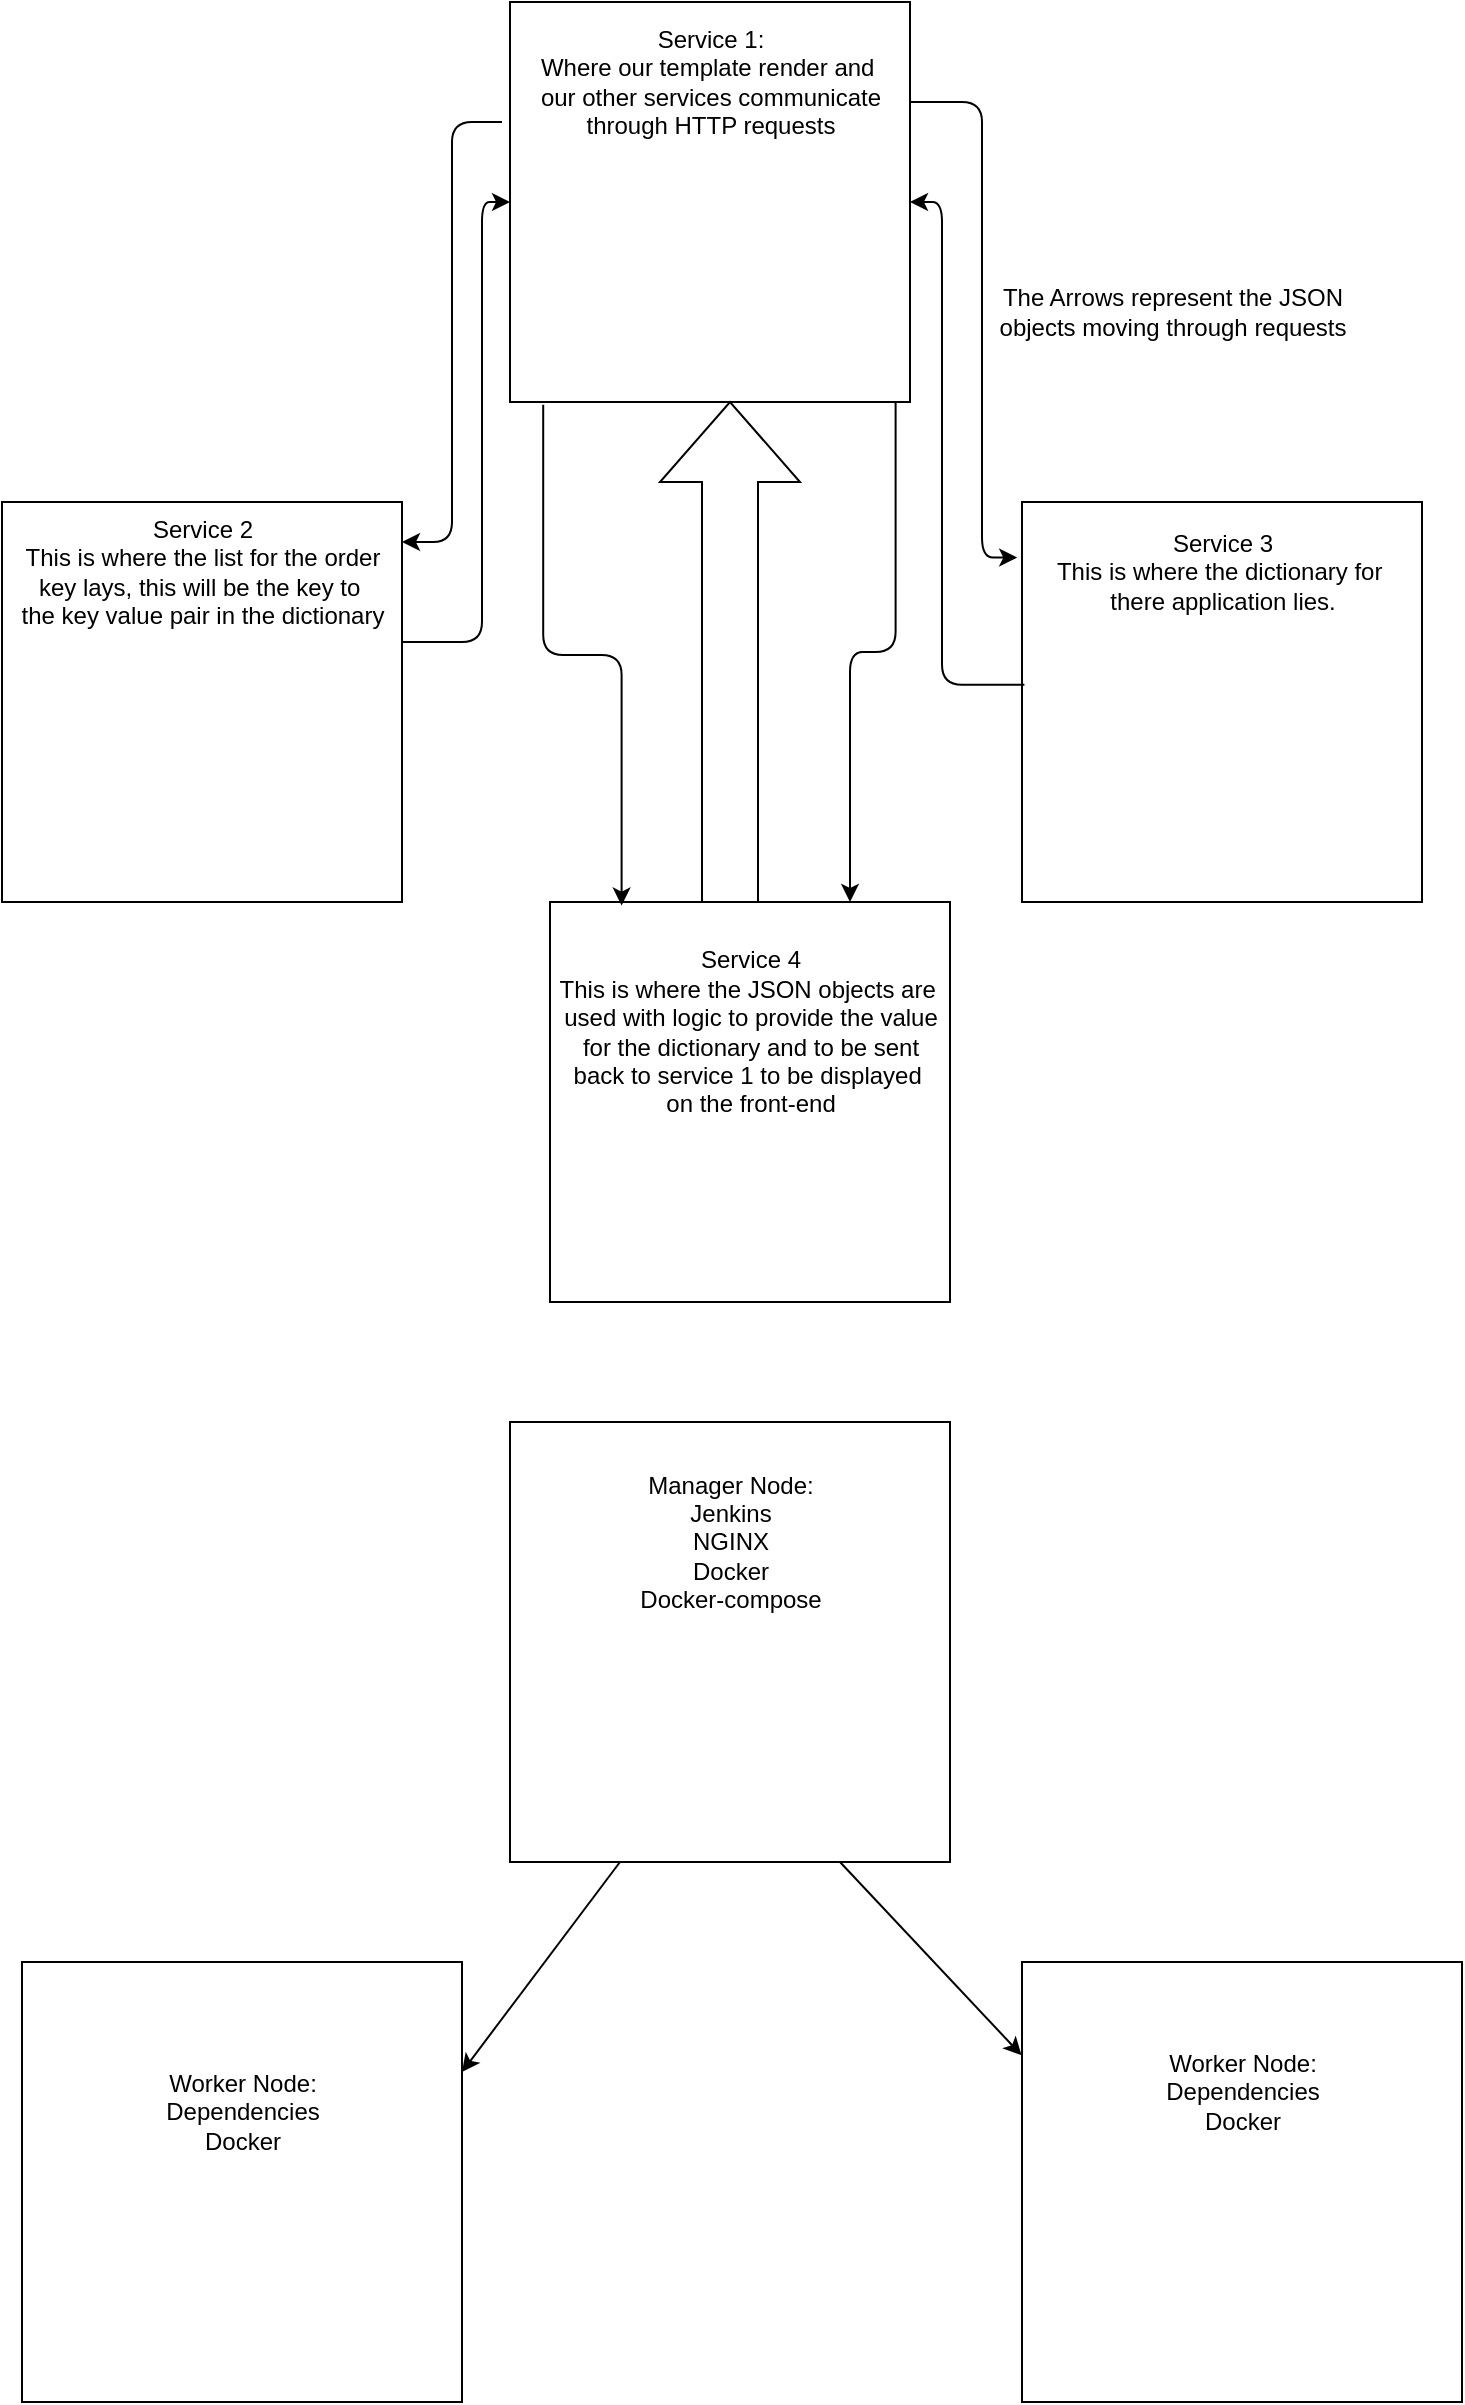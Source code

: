 <mxfile version="13.6.2" type="github">
  <diagram id="8K74Wa6yXs1kILAgcKE8" name="Page-1">
    <mxGraphModel dx="1008" dy="1692" grid="1" gridSize="10" guides="1" tooltips="1" connect="1" arrows="1" fold="1" page="1" pageScale="1" pageWidth="827" pageHeight="1169" math="0" shadow="0">
      <root>
        <mxCell id="0" />
        <mxCell id="1" parent="0" />
        <mxCell id="cet8rkgnmXMgIjBNqV_p-1" value="" style="whiteSpace=wrap;html=1;aspect=fixed;" vertex="1" parent="1">
          <mxGeometry x="550" y="20" width="200" height="200" as="geometry" />
        </mxCell>
        <mxCell id="cet8rkgnmXMgIjBNqV_p-2" value="" style="whiteSpace=wrap;html=1;aspect=fixed;" vertex="1" parent="1">
          <mxGeometry x="314" y="220" width="200" height="200" as="geometry" />
        </mxCell>
        <mxCell id="cet8rkgnmXMgIjBNqV_p-3" value="" style="whiteSpace=wrap;html=1;aspect=fixed;" vertex="1" parent="1">
          <mxGeometry x="40" y="20" width="200" height="200" as="geometry" />
        </mxCell>
        <mxCell id="cet8rkgnmXMgIjBNqV_p-7" value="" style="whiteSpace=wrap;html=1;aspect=fixed;" vertex="1" parent="1">
          <mxGeometry x="294" y="480" width="220" height="220" as="geometry" />
        </mxCell>
        <mxCell id="cet8rkgnmXMgIjBNqV_p-8" value="" style="whiteSpace=wrap;html=1;aspect=fixed;shadow=0;" vertex="1" parent="1">
          <mxGeometry x="294" y="-230" width="200" height="200" as="geometry" />
        </mxCell>
        <mxCell id="cet8rkgnmXMgIjBNqV_p-9" value="" style="edgeStyle=elbowEdgeStyle;elbow=horizontal;endArrow=classic;html=1;entryX=0;entryY=0.5;entryDx=0;entryDy=0;" edge="1" parent="1" target="cet8rkgnmXMgIjBNqV_p-8">
          <mxGeometry width="50" height="50" relative="1" as="geometry">
            <mxPoint x="240" y="90" as="sourcePoint" />
            <mxPoint x="290" y="40" as="targetPoint" />
            <Array as="points">
              <mxPoint x="280" y="-20" />
            </Array>
          </mxGeometry>
        </mxCell>
        <mxCell id="cet8rkgnmXMgIjBNqV_p-10" value="" style="edgeStyle=elbowEdgeStyle;elbow=horizontal;endArrow=classic;html=1;exitX=0.006;exitY=0.457;exitDx=0;exitDy=0;exitPerimeter=0;entryX=1;entryY=0.5;entryDx=0;entryDy=0;" edge="1" parent="1" source="cet8rkgnmXMgIjBNqV_p-1" target="cet8rkgnmXMgIjBNqV_p-8">
          <mxGeometry width="50" height="50" relative="1" as="geometry">
            <mxPoint x="480" y="90" as="sourcePoint" />
            <mxPoint x="530" y="40" as="targetPoint" />
            <Array as="points">
              <mxPoint x="510" y="-10" />
            </Array>
          </mxGeometry>
        </mxCell>
        <mxCell id="cet8rkgnmXMgIjBNqV_p-11" value="" style="edgeStyle=elbowEdgeStyle;elbow=vertical;endArrow=classic;html=1;exitX=0.083;exitY=1.007;exitDx=0;exitDy=0;exitPerimeter=0;entryX=0.179;entryY=0.009;entryDx=0;entryDy=0;entryPerimeter=0;" edge="1" parent="1" source="cet8rkgnmXMgIjBNqV_p-8" target="cet8rkgnmXMgIjBNqV_p-2">
          <mxGeometry width="50" height="50" relative="1" as="geometry">
            <mxPoint x="330" y="30" as="sourcePoint" />
            <mxPoint x="380" y="-20" as="targetPoint" />
          </mxGeometry>
        </mxCell>
        <mxCell id="cet8rkgnmXMgIjBNqV_p-13" value="" style="edgeStyle=elbowEdgeStyle;elbow=vertical;endArrow=classic;html=1;exitX=0.964;exitY=1;exitDx=0;exitDy=0;exitPerimeter=0;entryX=0.75;entryY=0;entryDx=0;entryDy=0;" edge="1" parent="1" source="cet8rkgnmXMgIjBNqV_p-8" target="cet8rkgnmXMgIjBNqV_p-2">
          <mxGeometry width="50" height="50" relative="1" as="geometry">
            <mxPoint x="430" y="-30" as="sourcePoint" />
            <mxPoint x="410" y="210" as="targetPoint" />
          </mxGeometry>
        </mxCell>
        <mxCell id="cet8rkgnmXMgIjBNqV_p-15" value="" style="html=1;shadow=0;dashed=0;align=center;verticalAlign=middle;shape=mxgraph.arrows2.arrow;dy=0.6;dx=40;direction=north;notch=0;" vertex="1" parent="1">
          <mxGeometry x="369" y="-30" width="70" height="250" as="geometry" />
        </mxCell>
        <mxCell id="cet8rkgnmXMgIjBNqV_p-16" value="Service 1:&lt;br&gt;Where our template render and&amp;nbsp;&lt;br&gt;our other services communicate&lt;br&gt;through HTTP requests" style="text;html=1;align=center;verticalAlign=middle;resizable=0;points=[];autosize=1;" vertex="1" parent="1">
          <mxGeometry x="299" y="-220" width="190" height="60" as="geometry" />
        </mxCell>
        <mxCell id="cet8rkgnmXMgIjBNqV_p-17" value="Service 4&lt;br&gt;This is where the JSON objects are&amp;nbsp;&lt;br&gt;used with logic to provide the value&lt;br&gt;for the dictionary and to be sent&lt;br&gt;back to service 1 to be displayed&amp;nbsp;&lt;br&gt;on the front-end&lt;br&gt;" style="text;html=1;align=center;verticalAlign=middle;resizable=0;points=[];autosize=1;" vertex="1" parent="1">
          <mxGeometry x="309" y="240" width="210" height="90" as="geometry" />
        </mxCell>
        <mxCell id="cet8rkgnmXMgIjBNqV_p-18" value="Service 3&lt;br&gt;This is where the dictionary for&amp;nbsp;&lt;br&gt;there application lies." style="text;html=1;align=center;verticalAlign=middle;resizable=0;points=[];autosize=1;" vertex="1" parent="1">
          <mxGeometry x="560" y="30" width="180" height="50" as="geometry" />
        </mxCell>
        <mxCell id="cet8rkgnmXMgIjBNqV_p-19" value="Service 2&lt;br&gt;This is where the list for the order&lt;br&gt;key lays, this will be the key to&amp;nbsp;&lt;br&gt;the key value pair in the dictionary" style="text;html=1;align=center;verticalAlign=middle;resizable=0;points=[];autosize=1;" vertex="1" parent="1">
          <mxGeometry x="40" y="25" width="200" height="60" as="geometry" />
        </mxCell>
        <mxCell id="cet8rkgnmXMgIjBNqV_p-22" value="The Arrows represent the JSON &lt;br&gt;objects moving through requests" style="text;html=1;align=center;verticalAlign=middle;resizable=0;points=[];autosize=1;" vertex="1" parent="1">
          <mxGeometry x="530" y="-90" width="190" height="30" as="geometry" />
        </mxCell>
        <mxCell id="cet8rkgnmXMgIjBNqV_p-23" value="" style="whiteSpace=wrap;html=1;aspect=fixed;" vertex="1" parent="1">
          <mxGeometry x="550" y="750" width="220" height="220" as="geometry" />
        </mxCell>
        <mxCell id="cet8rkgnmXMgIjBNqV_p-24" value="" style="whiteSpace=wrap;html=1;aspect=fixed;" vertex="1" parent="1">
          <mxGeometry x="50" y="750" width="220" height="220" as="geometry" />
        </mxCell>
        <mxCell id="cet8rkgnmXMgIjBNqV_p-25" value="Worker Node:&lt;br&gt;Dependencies&lt;br&gt;Docker" style="text;html=1;align=center;verticalAlign=middle;resizable=0;points=[];autosize=1;" vertex="1" parent="1">
          <mxGeometry x="115" y="800" width="90" height="50" as="geometry" />
        </mxCell>
        <mxCell id="cet8rkgnmXMgIjBNqV_p-26" value="Worker Node:&lt;br&gt;Dependencies&lt;br&gt;Docker" style="text;html=1;align=center;verticalAlign=middle;resizable=0;points=[];autosize=1;" vertex="1" parent="1">
          <mxGeometry x="615" y="790" width="90" height="50" as="geometry" />
        </mxCell>
        <mxCell id="cet8rkgnmXMgIjBNqV_p-27" value="Manager Node:&lt;br&gt;Jenkins&lt;br&gt;NGINX&lt;br&gt;Docker&lt;br&gt;Docker-compose" style="text;html=1;align=center;verticalAlign=middle;resizable=0;points=[];autosize=1;" vertex="1" parent="1">
          <mxGeometry x="349" y="505" width="110" height="70" as="geometry" />
        </mxCell>
        <mxCell id="cet8rkgnmXMgIjBNqV_p-37" value="" style="endArrow=classic;html=1;exitX=0.75;exitY=1;exitDx=0;exitDy=0;entryX=-0.001;entryY=0.212;entryDx=0;entryDy=0;entryPerimeter=0;" edge="1" parent="1" source="cet8rkgnmXMgIjBNqV_p-7" target="cet8rkgnmXMgIjBNqV_p-23">
          <mxGeometry width="50" height="50" relative="1" as="geometry">
            <mxPoint x="530" y="730" as="sourcePoint" />
            <mxPoint x="580" y="680" as="targetPoint" />
          </mxGeometry>
        </mxCell>
        <mxCell id="cet8rkgnmXMgIjBNqV_p-38" value="" style="endArrow=classic;html=1;exitX=0.25;exitY=1;exitDx=0;exitDy=0;entryX=1;entryY=0.25;entryDx=0;entryDy=0;" edge="1" parent="1" source="cet8rkgnmXMgIjBNqV_p-7" target="cet8rkgnmXMgIjBNqV_p-24">
          <mxGeometry width="50" height="50" relative="1" as="geometry">
            <mxPoint x="540" y="740" as="sourcePoint" />
            <mxPoint x="590" y="690" as="targetPoint" />
          </mxGeometry>
        </mxCell>
        <mxCell id="cet8rkgnmXMgIjBNqV_p-42" value="" style="edgeStyle=elbowEdgeStyle;elbow=horizontal;endArrow=classic;html=1;exitX=-0.02;exitY=0.3;exitDx=0;exitDy=0;exitPerimeter=0;entryX=1;entryY=0.25;entryDx=0;entryDy=0;entryPerimeter=0;" edge="1" parent="1" source="cet8rkgnmXMgIjBNqV_p-8" target="cet8rkgnmXMgIjBNqV_p-19">
          <mxGeometry width="50" height="50" relative="1" as="geometry">
            <mxPoint x="180" y="-130" as="sourcePoint" />
            <mxPoint x="230" y="-180" as="targetPoint" />
          </mxGeometry>
        </mxCell>
        <mxCell id="cet8rkgnmXMgIjBNqV_p-43" value="" style="edgeStyle=elbowEdgeStyle;elbow=horizontal;endArrow=classic;html=1;exitX=1;exitY=0.25;exitDx=0;exitDy=0;entryX=-0.012;entryY=0.139;entryDx=0;entryDy=0;entryPerimeter=0;" edge="1" parent="1" source="cet8rkgnmXMgIjBNqV_p-8" target="cet8rkgnmXMgIjBNqV_p-1">
          <mxGeometry width="50" height="50" relative="1" as="geometry">
            <mxPoint x="650" y="-210" as="sourcePoint" />
            <mxPoint x="600" y="2.274e-13" as="targetPoint" />
            <Array as="points">
              <mxPoint x="530" y="-60" />
            </Array>
          </mxGeometry>
        </mxCell>
      </root>
    </mxGraphModel>
  </diagram>
</mxfile>
